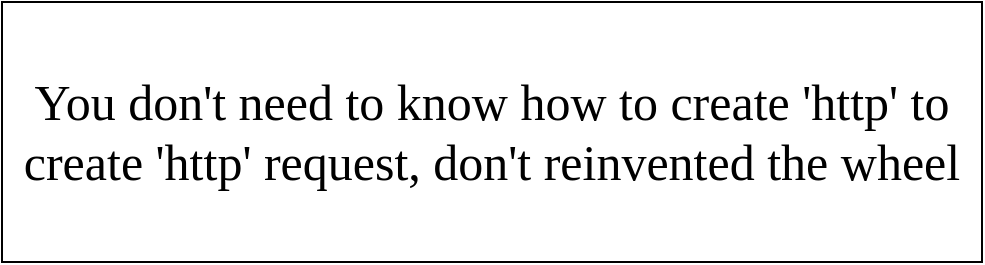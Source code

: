 <mxfile version="17.2.4" type="github" pages="2">
  <diagram id="rTPAs0cEGp7kzSuOPIig" name="Introduction">
    <mxGraphModel dx="1398" dy="751" grid="1" gridSize="10" guides="1" tooltips="1" connect="1" arrows="1" fold="1" page="1" pageScale="1" pageWidth="850" pageHeight="1100" math="0" shadow="0">
      <root>
        <mxCell id="0" />
        <mxCell id="1" parent="0" />
        <mxCell id="rLHzpwrOnUkorcq7nVOK-2" value="You don&#39;t need to know how to create &#39;http&#39; to create &#39;http&#39; request, don&#39;t reinvented the wheel" style="rounded=0;whiteSpace=wrap;html=1;fontFamily=Comfortaa;fontSource=https%3A%2F%2Ffonts.googleapis.com%2Fcss%3Ffamily%3DComfortaa;fontSize=25;" parent="1" vertex="1">
          <mxGeometry x="240" y="380" width="490" height="130" as="geometry" />
        </mxCell>
      </root>
    </mxGraphModel>
  </diagram>
  <diagram id="AXC5xJq2BYWUXeA_MmRr" name="Why use Module">
    <mxGraphModel dx="1398" dy="751" grid="1" gridSize="10" guides="1" tooltips="1" connect="1" arrows="1" fold="1" page="1" pageScale="1" pageWidth="850" pageHeight="1100" math="0" shadow="0">
      <root>
        <mxCell id="0" />
        <mxCell id="1" parent="0" />
        <mxCell id="VeDPKeGyrfzPKKxUaazl-1" value="Reuse existing code" style="rounded=0;whiteSpace=wrap;html=1;fontFamily=Comfortaa;fontSource=https%3A%2F%2Ffonts.googleapis.com%2Fcss%3Ffamily%3DComfortaa;fontSize=24;" vertex="1" parent="1">
          <mxGeometry x="230" y="310" width="390" height="60" as="geometry" />
        </mxCell>
        <mxCell id="VeDPKeGyrfzPKKxUaazl-2" value="Organize your code" style="rounded=0;whiteSpace=wrap;html=1;fontFamily=Comfortaa;fontSource=https%3A%2F%2Ffonts.googleapis.com%2Fcss%3Ffamily%3DComfortaa;fontSize=24;" vertex="1" parent="1">
          <mxGeometry x="230" y="400" width="390" height="60" as="geometry" />
        </mxCell>
        <mxCell id="VeDPKeGyrfzPKKxUaazl-3" value="Expose only what will be used" style="rounded=0;whiteSpace=wrap;html=1;fontFamily=Comfortaa;fontSource=https%3A%2F%2Ffonts.googleapis.com%2Fcss%3Ffamily%3DComfortaa;fontSize=24;" vertex="1" parent="1">
          <mxGeometry x="230" y="490" width="390" height="60" as="geometry" />
        </mxCell>
      </root>
    </mxGraphModel>
  </diagram>
</mxfile>
